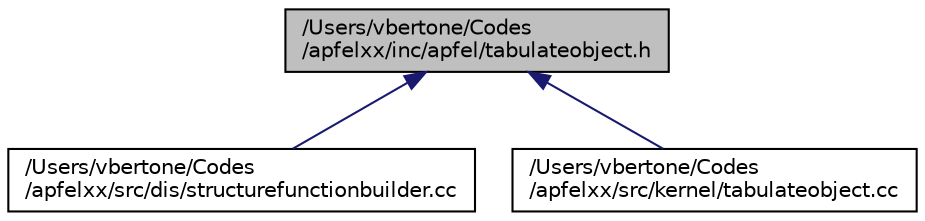 digraph "/Users/vbertone/Codes/apfelxx/inc/apfel/tabulateobject.h"
{
  edge [fontname="Helvetica",fontsize="10",labelfontname="Helvetica",labelfontsize="10"];
  node [fontname="Helvetica",fontsize="10",shape=record];
  Node9 [label="/Users/vbertone/Codes\l/apfelxx/inc/apfel/tabulateobject.h",height=0.2,width=0.4,color="black", fillcolor="grey75", style="filled", fontcolor="black"];
  Node9 -> Node10 [dir="back",color="midnightblue",fontsize="10",style="solid",fontname="Helvetica"];
  Node10 [label="/Users/vbertone/Codes\l/apfelxx/src/dis/structurefunctionbuilder.cc",height=0.2,width=0.4,color="black", fillcolor="white", style="filled",URL="$a00011.html"];
  Node9 -> Node11 [dir="back",color="midnightblue",fontsize="10",style="solid",fontname="Helvetica"];
  Node11 [label="/Users/vbertone/Codes\l/apfelxx/src/kernel/tabulateobject.cc",height=0.2,width=0.4,color="black", fillcolor="white", style="filled",URL="$a00083.html"];
}
